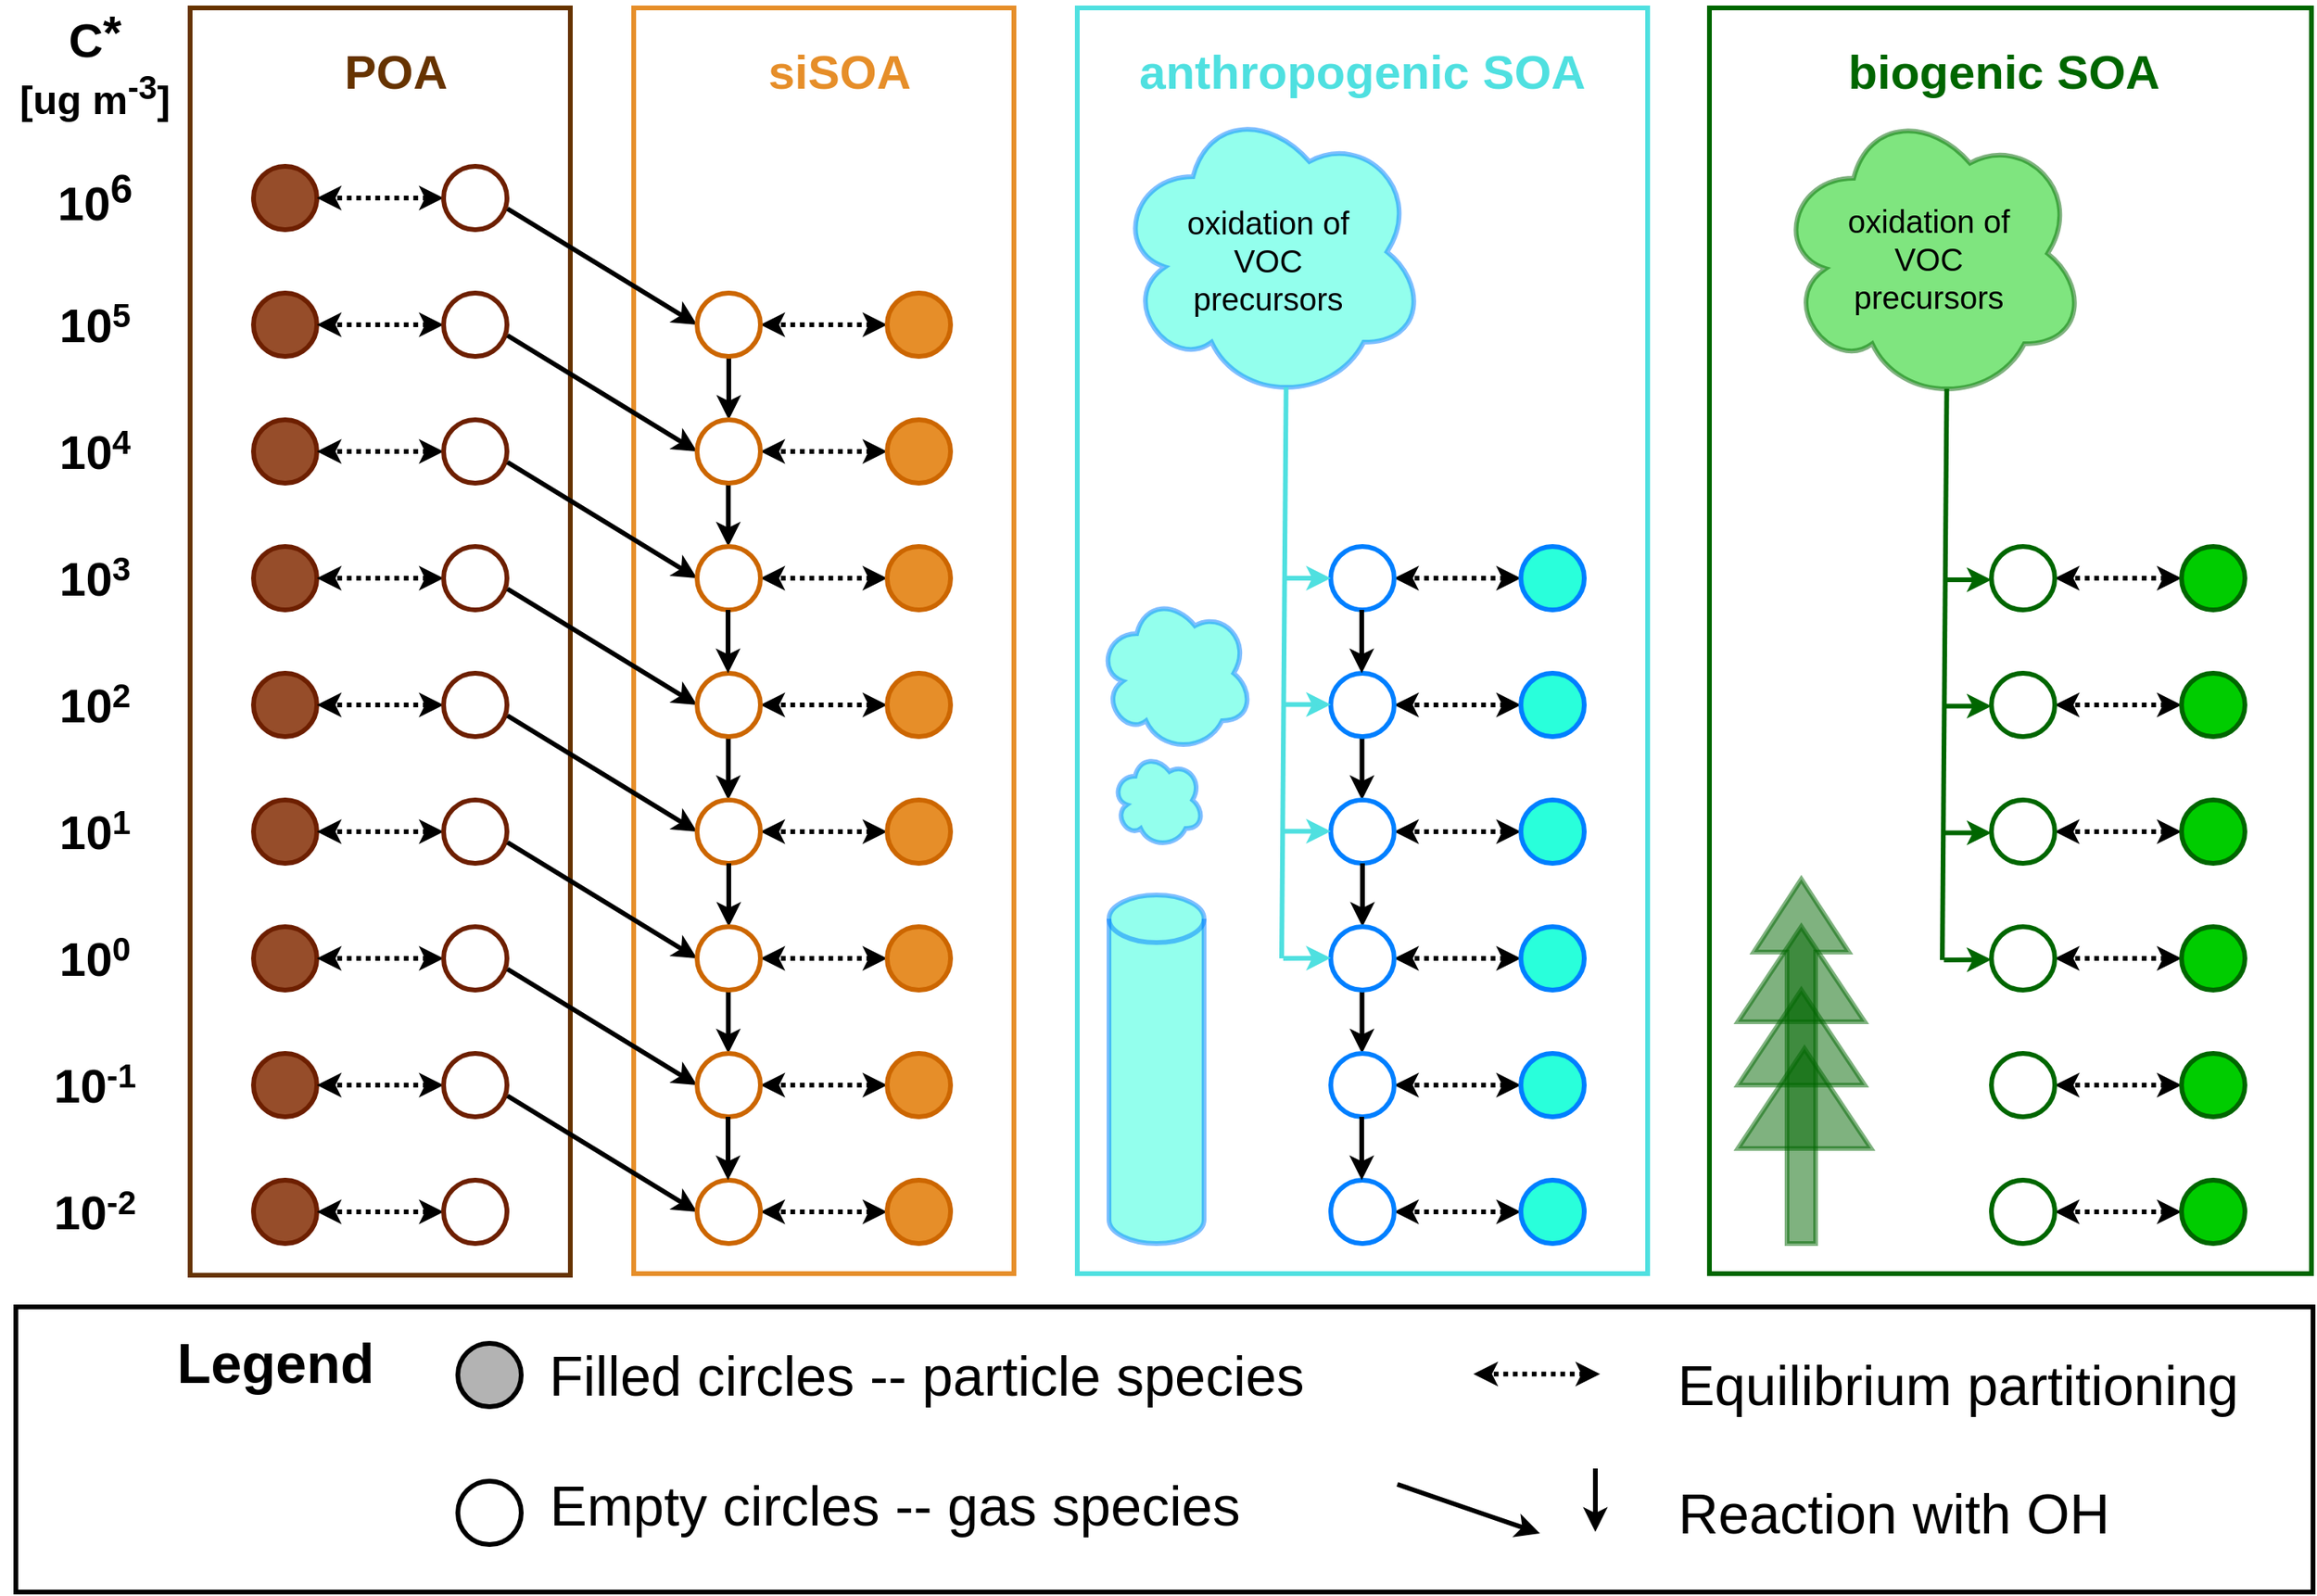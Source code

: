 <mxfile>
    <diagram id="R2lEEEUBdFMjLlhIrx00" name="Page-1">
        <mxGraphModel dx="1385" dy="1113" grid="1" gridSize="10" guides="1" tooltips="1" connect="1" arrows="1" fold="1" page="1" pageScale="1" pageWidth="2000" pageHeight="1500" math="0" shadow="0" extFonts="Permanent Marker^https://fonts.googleapis.com/css?family=Permanent+Marker">
            <root>
                <mxCell id="0"/>
                <mxCell id="1" parent="0"/>
                <mxCell id="E62PyVoubsWn6WVu2slN-176" value="" style="rounded=0;whiteSpace=wrap;html=1;fontFamily=Helvetica;fontSize=30;fontColor=#4FE0E0;strokeColor=#006600;strokeWidth=3;fillColor=none;gradientColor=none;" parent="1" vertex="1">
                    <mxGeometry x="1079" y="20" width="380" height="799" as="geometry"/>
                </mxCell>
                <mxCell id="E62PyVoubsWn6WVu2slN-174" value="" style="rounded=0;whiteSpace=wrap;html=1;fontFamily=Helvetica;fontSize=30;fontColor=#4FE0E0;strokeColor=#4FE0E0;strokeWidth=3;fillColor=none;gradientColor=none;" parent="1" vertex="1">
                    <mxGeometry x="680" y="20" width="360" height="799" as="geometry"/>
                </mxCell>
                <mxCell id="E62PyVoubsWn6WVu2slN-172" value="" style="rounded=0;whiteSpace=wrap;html=1;fontFamily=Helvetica;fontSize=30;fontColor=#4FE0E0;strokeColor=#663300;strokeWidth=3;fillColor=none;gradientColor=none;" parent="1" vertex="1">
                    <mxGeometry x="120" y="20" width="240" height="800" as="geometry"/>
                </mxCell>
                <mxCell id="E62PyVoubsWn6WVu2slN-173" value="" style="rounded=0;whiteSpace=wrap;html=1;fontFamily=Helvetica;fontSize=30;fontColor=#4FE0E0;strokeColor=#E68E29;strokeWidth=3;fillColor=none;gradientColor=none;" parent="1" vertex="1">
                    <mxGeometry x="400" y="20" width="240" height="799" as="geometry"/>
                </mxCell>
                <mxCell id="E62PyVoubsWn6WVu2slN-1" value="" style="ellipse;whiteSpace=wrap;html=1;aspect=fixed;strokeWidth=3;fillColor=#964D2A;fontColor=#ffffff;strokeColor=#6D1F00;" parent="1" vertex="1">
                    <mxGeometry x="160" y="120" width="40" height="40" as="geometry"/>
                </mxCell>
                <mxCell id="E62PyVoubsWn6WVu2slN-3" value="" style="endArrow=classic;startArrow=classic;html=1;rounded=0;dashed=1;dashPattern=1 1;strokeWidth=3;entryX=1;entryY=0.5;entryDx=0;entryDy=0;" parent="1" target="E62PyVoubsWn6WVu2slN-1" edge="1">
                    <mxGeometry width="50" height="50" relative="1" as="geometry">
                        <mxPoint x="280" y="140" as="sourcePoint"/>
                        <mxPoint x="270" y="240" as="targetPoint"/>
                    </mxGeometry>
                </mxCell>
                <mxCell id="E62PyVoubsWn6WVu2slN-4" value="" style="ellipse;whiteSpace=wrap;html=1;aspect=fixed;strokeWidth=3;fillColor=none;fontColor=#ffffff;strokeColor=#6D1F00;" parent="1" vertex="1">
                    <mxGeometry x="280" y="120" width="40" height="40" as="geometry"/>
                </mxCell>
                <mxCell id="E62PyVoubsWn6WVu2slN-9" value="" style="endArrow=classic;startArrow=classic;html=1;rounded=0;dashed=1;dashPattern=1 1;strokeWidth=3;entryX=1;entryY=0.5;entryDx=0;entryDy=0;" parent="1" target="E62PyVoubsWn6WVu2slN-8" edge="1">
                    <mxGeometry width="50" height="50" relative="1" as="geometry">
                        <mxPoint x="560.0" y="220" as="sourcePoint"/>
                        <mxPoint x="550" y="320" as="targetPoint"/>
                    </mxGeometry>
                </mxCell>
                <mxCell id="E62PyVoubsWn6WVu2slN-10" value="" style="ellipse;whiteSpace=wrap;html=1;aspect=fixed;strokeWidth=3;fillColor=#E68E29;fontColor=#000000;strokeColor=#CC6600;" parent="1" vertex="1">
                    <mxGeometry x="560" y="200" width="40" height="40" as="geometry"/>
                </mxCell>
                <mxCell id="E62PyVoubsWn6WVu2slN-11" value="" style="ellipse;whiteSpace=wrap;html=1;aspect=fixed;strokeWidth=3;fillColor=#964D2A;fontColor=#ffffff;strokeColor=#6D1F00;" parent="1" vertex="1">
                    <mxGeometry x="160" y="200" width="40" height="40" as="geometry"/>
                </mxCell>
                <mxCell id="E62PyVoubsWn6WVu2slN-12" value="" style="endArrow=classic;startArrow=classic;html=1;rounded=0;dashed=1;dashPattern=1 1;strokeWidth=3;entryX=1;entryY=0.5;entryDx=0;entryDy=0;" parent="1" target="E62PyVoubsWn6WVu2slN-11" edge="1">
                    <mxGeometry width="50" height="50" relative="1" as="geometry">
                        <mxPoint x="280.0" y="220" as="sourcePoint"/>
                        <mxPoint x="270" y="320" as="targetPoint"/>
                    </mxGeometry>
                </mxCell>
                <mxCell id="E62PyVoubsWn6WVu2slN-13" value="" style="ellipse;whiteSpace=wrap;html=1;aspect=fixed;strokeWidth=3;fillColor=none;fontColor=#ffffff;strokeColor=#6D1F00;" parent="1" vertex="1">
                    <mxGeometry x="280" y="200" width="40" height="40" as="geometry"/>
                </mxCell>
                <mxCell id="E62PyVoubsWn6WVu2slN-14" value="" style="endArrow=classic;html=1;rounded=0;strokeWidth=3;exitX=1.007;exitY=0.668;exitDx=0;exitDy=0;exitPerimeter=0;" parent="1" source="E62PyVoubsWn6WVu2slN-13" edge="1">
                    <mxGeometry width="50" height="50" relative="1" as="geometry">
                        <mxPoint x="460" y="550" as="sourcePoint"/>
                        <mxPoint x="440.0" y="300" as="targetPoint"/>
                    </mxGeometry>
                </mxCell>
                <mxCell id="E62PyVoubsWn6WVu2slN-16" value="" style="endArrow=classic;startArrow=classic;html=1;rounded=0;dashed=1;dashPattern=1 1;strokeWidth=3;entryX=1;entryY=0.5;entryDx=0;entryDy=0;" parent="1" target="E62PyVoubsWn6WVu2slN-15" edge="1">
                    <mxGeometry width="50" height="50" relative="1" as="geometry">
                        <mxPoint x="560" y="300" as="sourcePoint"/>
                        <mxPoint x="550" y="400" as="targetPoint"/>
                    </mxGeometry>
                </mxCell>
                <mxCell id="E62PyVoubsWn6WVu2slN-17" value="" style="ellipse;whiteSpace=wrap;html=1;aspect=fixed;strokeWidth=3;fillColor=#E68E29;fontColor=#000000;strokeColor=#CC6600;" parent="1" vertex="1">
                    <mxGeometry x="560" y="280" width="40" height="40" as="geometry"/>
                </mxCell>
                <mxCell id="E62PyVoubsWn6WVu2slN-18" value="" style="endArrow=classic;html=1;rounded=0;strokeWidth=3;exitX=0.5;exitY=1;exitDx=0;exitDy=0;entryX=0.5;entryY=0;entryDx=0;entryDy=0;" parent="1" source="E62PyVoubsWn6WVu2slN-8" target="E62PyVoubsWn6WVu2slN-15" edge="1">
                    <mxGeometry width="50" height="50" relative="1" as="geometry">
                        <mxPoint x="900" y="250" as="sourcePoint"/>
                        <mxPoint x="950" y="410" as="targetPoint"/>
                    </mxGeometry>
                </mxCell>
                <mxCell id="E62PyVoubsWn6WVu2slN-41" value="" style="ellipse;whiteSpace=wrap;html=1;aspect=fixed;strokeWidth=3;fillColor=#964D2A;fontColor=#ffffff;strokeColor=#6D1F00;" parent="1" vertex="1">
                    <mxGeometry x="160" y="280" width="40" height="40" as="geometry"/>
                </mxCell>
                <mxCell id="E62PyVoubsWn6WVu2slN-42" value="" style="endArrow=classic;startArrow=classic;html=1;rounded=0;dashed=1;dashPattern=1 1;strokeWidth=3;entryX=1;entryY=0.5;entryDx=0;entryDy=0;" parent="1" target="E62PyVoubsWn6WVu2slN-41" edge="1">
                    <mxGeometry width="50" height="50" relative="1" as="geometry">
                        <mxPoint x="280.0" y="300" as="sourcePoint"/>
                        <mxPoint x="270" y="400" as="targetPoint"/>
                    </mxGeometry>
                </mxCell>
                <mxCell id="E62PyVoubsWn6WVu2slN-43" value="" style="ellipse;whiteSpace=wrap;html=1;aspect=fixed;strokeWidth=3;fillColor=none;fontColor=#ffffff;strokeColor=#6D1F00;" parent="1" vertex="1">
                    <mxGeometry x="280" y="280" width="40" height="40" as="geometry"/>
                </mxCell>
                <mxCell id="E62PyVoubsWn6WVu2slN-44" value="" style="endArrow=classic;html=1;rounded=0;strokeWidth=3;exitX=1.007;exitY=0.668;exitDx=0;exitDy=0;exitPerimeter=0;" parent="1" source="E62PyVoubsWn6WVu2slN-43" edge="1">
                    <mxGeometry width="50" height="50" relative="1" as="geometry">
                        <mxPoint x="460" y="630" as="sourcePoint"/>
                        <mxPoint x="440.0" y="380" as="targetPoint"/>
                    </mxGeometry>
                </mxCell>
                <mxCell id="E62PyVoubsWn6WVu2slN-46" value="" style="endArrow=classic;startArrow=classic;html=1;rounded=0;dashed=1;dashPattern=1 1;strokeWidth=3;entryX=1;entryY=0.5;entryDx=0;entryDy=0;" parent="1" target="E62PyVoubsWn6WVu2slN-45" edge="1">
                    <mxGeometry width="50" height="50" relative="1" as="geometry">
                        <mxPoint x="560" y="380" as="sourcePoint"/>
                        <mxPoint x="550" y="480" as="targetPoint"/>
                    </mxGeometry>
                </mxCell>
                <mxCell id="E62PyVoubsWn6WVu2slN-47" value="" style="ellipse;whiteSpace=wrap;html=1;aspect=fixed;strokeWidth=3;fillColor=#E68E29;fontColor=#000000;strokeColor=#CC6600;" parent="1" vertex="1">
                    <mxGeometry x="560" y="360" width="40" height="40" as="geometry"/>
                </mxCell>
                <mxCell id="E62PyVoubsWn6WVu2slN-48" value="" style="endArrow=classic;html=1;rounded=0;strokeWidth=3;exitX=0.5;exitY=1;exitDx=0;exitDy=0;entryX=0.5;entryY=0;entryDx=0;entryDy=0;" parent="1" edge="1">
                    <mxGeometry width="50" height="50" relative="1" as="geometry">
                        <mxPoint x="459.71" y="320" as="sourcePoint"/>
                        <mxPoint x="459.71" y="360" as="targetPoint"/>
                    </mxGeometry>
                </mxCell>
                <mxCell id="E62PyVoubsWn6WVu2slN-5" value="" style="endArrow=classic;html=1;rounded=0;strokeWidth=3;exitX=1.007;exitY=0.668;exitDx=0;exitDy=0;exitPerimeter=0;" parent="1" source="E62PyVoubsWn6WVu2slN-4" edge="1">
                    <mxGeometry width="50" height="50" relative="1" as="geometry">
                        <mxPoint x="460" y="470" as="sourcePoint"/>
                        <mxPoint x="440" y="220" as="targetPoint"/>
                    </mxGeometry>
                </mxCell>
                <mxCell id="E62PyVoubsWn6WVu2slN-8" value="" style="ellipse;whiteSpace=wrap;html=1;aspect=fixed;strokeWidth=3;fillColor=none;fontColor=#000000;strokeColor=#CC6600;" parent="1" vertex="1">
                    <mxGeometry x="440" y="200" width="40" height="40" as="geometry"/>
                </mxCell>
                <mxCell id="E62PyVoubsWn6WVu2slN-15" value="" style="ellipse;whiteSpace=wrap;html=1;aspect=fixed;strokeWidth=3;fillColor=none;fontColor=#000000;strokeColor=#CC6600;" parent="1" vertex="1">
                    <mxGeometry x="440" y="280" width="40" height="40" as="geometry"/>
                </mxCell>
                <mxCell id="E62PyVoubsWn6WVu2slN-45" value="" style="ellipse;whiteSpace=wrap;html=1;aspect=fixed;strokeWidth=3;fillColor=none;fontColor=#000000;strokeColor=#CC6600;" parent="1" vertex="1">
                    <mxGeometry x="440" y="360" width="40" height="40" as="geometry"/>
                </mxCell>
                <mxCell id="E62PyVoubsWn6WVu2slN-49" value="" style="ellipse;whiteSpace=wrap;html=1;aspect=fixed;strokeWidth=3;fillColor=#964D2A;fontColor=#ffffff;strokeColor=#6D1F00;" parent="1" vertex="1">
                    <mxGeometry x="160" y="360" width="40" height="40" as="geometry"/>
                </mxCell>
                <mxCell id="E62PyVoubsWn6WVu2slN-50" value="" style="endArrow=classic;startArrow=classic;html=1;rounded=0;dashed=1;dashPattern=1 1;strokeWidth=3;entryX=1;entryY=0.5;entryDx=0;entryDy=0;" parent="1" target="E62PyVoubsWn6WVu2slN-49" edge="1">
                    <mxGeometry width="50" height="50" relative="1" as="geometry">
                        <mxPoint x="280.0" y="380.0" as="sourcePoint"/>
                        <mxPoint x="270" y="480" as="targetPoint"/>
                    </mxGeometry>
                </mxCell>
                <mxCell id="E62PyVoubsWn6WVu2slN-51" value="" style="ellipse;whiteSpace=wrap;html=1;aspect=fixed;strokeWidth=3;fillColor=none;fontColor=#ffffff;strokeColor=#6D1F00;" parent="1" vertex="1">
                    <mxGeometry x="280" y="360" width="40" height="40" as="geometry"/>
                </mxCell>
                <mxCell id="E62PyVoubsWn6WVu2slN-52" value="" style="endArrow=classic;html=1;rounded=0;strokeWidth=3;exitX=1.007;exitY=0.668;exitDx=0;exitDy=0;exitPerimeter=0;" parent="1" source="E62PyVoubsWn6WVu2slN-51" edge="1">
                    <mxGeometry width="50" height="50" relative="1" as="geometry">
                        <mxPoint x="460" y="710" as="sourcePoint"/>
                        <mxPoint x="440.0" y="460.0" as="targetPoint"/>
                    </mxGeometry>
                </mxCell>
                <mxCell id="E62PyVoubsWn6WVu2slN-53" value="" style="endArrow=classic;startArrow=classic;html=1;rounded=0;dashed=1;dashPattern=1 1;strokeWidth=3;entryX=1;entryY=0.5;entryDx=0;entryDy=0;" parent="1" target="E62PyVoubsWn6WVu2slN-62" edge="1">
                    <mxGeometry width="50" height="50" relative="1" as="geometry">
                        <mxPoint x="560" y="460.0" as="sourcePoint"/>
                        <mxPoint x="550" y="560" as="targetPoint"/>
                    </mxGeometry>
                </mxCell>
                <mxCell id="E62PyVoubsWn6WVu2slN-54" value="" style="ellipse;whiteSpace=wrap;html=1;aspect=fixed;strokeWidth=3;fillColor=#E68E29;fontColor=#000000;strokeColor=#CC6600;" parent="1" vertex="1">
                    <mxGeometry x="560" y="440" width="40" height="40" as="geometry"/>
                </mxCell>
                <mxCell id="E62PyVoubsWn6WVu2slN-55" value="" style="ellipse;whiteSpace=wrap;html=1;aspect=fixed;strokeWidth=3;fillColor=#964D2A;fontColor=#ffffff;strokeColor=#6D1F00;" parent="1" vertex="1">
                    <mxGeometry x="160" y="440" width="40" height="40" as="geometry"/>
                </mxCell>
                <mxCell id="E62PyVoubsWn6WVu2slN-56" value="" style="endArrow=classic;startArrow=classic;html=1;rounded=0;dashed=1;dashPattern=1 1;strokeWidth=3;entryX=1;entryY=0.5;entryDx=0;entryDy=0;" parent="1" target="E62PyVoubsWn6WVu2slN-55" edge="1">
                    <mxGeometry width="50" height="50" relative="1" as="geometry">
                        <mxPoint x="280.0" y="460.0" as="sourcePoint"/>
                        <mxPoint x="270" y="560" as="targetPoint"/>
                    </mxGeometry>
                </mxCell>
                <mxCell id="E62PyVoubsWn6WVu2slN-57" value="" style="ellipse;whiteSpace=wrap;html=1;aspect=fixed;strokeWidth=3;fillColor=none;fontColor=#ffffff;strokeColor=#6D1F00;" parent="1" vertex="1">
                    <mxGeometry x="280" y="440" width="40" height="40" as="geometry"/>
                </mxCell>
                <mxCell id="E62PyVoubsWn6WVu2slN-58" value="" style="endArrow=classic;html=1;rounded=0;strokeWidth=3;exitX=1.007;exitY=0.668;exitDx=0;exitDy=0;exitPerimeter=0;" parent="1" source="E62PyVoubsWn6WVu2slN-57" edge="1">
                    <mxGeometry width="50" height="50" relative="1" as="geometry">
                        <mxPoint x="460" y="790" as="sourcePoint"/>
                        <mxPoint x="440.0" y="540.0" as="targetPoint"/>
                    </mxGeometry>
                </mxCell>
                <mxCell id="E62PyVoubsWn6WVu2slN-59" value="" style="endArrow=classic;startArrow=classic;html=1;rounded=0;dashed=1;dashPattern=1 1;strokeWidth=3;entryX=1;entryY=0.5;entryDx=0;entryDy=0;" parent="1" target="E62PyVoubsWn6WVu2slN-63" edge="1">
                    <mxGeometry width="50" height="50" relative="1" as="geometry">
                        <mxPoint x="560" y="540.0" as="sourcePoint"/>
                        <mxPoint x="550" y="640" as="targetPoint"/>
                    </mxGeometry>
                </mxCell>
                <mxCell id="E62PyVoubsWn6WVu2slN-60" value="" style="ellipse;whiteSpace=wrap;html=1;aspect=fixed;strokeWidth=3;fillColor=#E68E29;fontColor=#000000;strokeColor=#CC6600;" parent="1" vertex="1">
                    <mxGeometry x="560" y="520" width="40" height="40" as="geometry"/>
                </mxCell>
                <mxCell id="E62PyVoubsWn6WVu2slN-61" value="" style="endArrow=classic;html=1;rounded=0;strokeWidth=3;exitX=0.5;exitY=1;exitDx=0;exitDy=0;entryX=0.5;entryY=0;entryDx=0;entryDy=0;" parent="1" edge="1">
                    <mxGeometry width="50" height="50" relative="1" as="geometry">
                        <mxPoint x="459.71" y="480.0" as="sourcePoint"/>
                        <mxPoint x="459.71" y="520.0" as="targetPoint"/>
                    </mxGeometry>
                </mxCell>
                <mxCell id="E62PyVoubsWn6WVu2slN-62" value="" style="ellipse;whiteSpace=wrap;html=1;aspect=fixed;strokeWidth=3;fillColor=none;fontColor=#000000;strokeColor=#CC6600;" parent="1" vertex="1">
                    <mxGeometry x="440" y="440" width="40" height="40" as="geometry"/>
                </mxCell>
                <mxCell id="E62PyVoubsWn6WVu2slN-63" value="" style="ellipse;whiteSpace=wrap;html=1;aspect=fixed;strokeWidth=3;fillColor=none;fontColor=#000000;strokeColor=#CC6600;" parent="1" vertex="1">
                    <mxGeometry x="440" y="520" width="40" height="40" as="geometry"/>
                </mxCell>
                <mxCell id="E62PyVoubsWn6WVu2slN-64" value="" style="endArrow=classic;html=1;rounded=0;strokeWidth=3;exitX=0.5;exitY=1;exitDx=0;exitDy=0;entryX=0.5;entryY=0;entryDx=0;entryDy=0;" parent="1" edge="1">
                    <mxGeometry width="50" height="50" relative="1" as="geometry">
                        <mxPoint x="459.55" y="400" as="sourcePoint"/>
                        <mxPoint x="459.55" y="440" as="targetPoint"/>
                    </mxGeometry>
                </mxCell>
                <mxCell id="E62PyVoubsWn6WVu2slN-65" value="" style="ellipse;whiteSpace=wrap;html=1;aspect=fixed;strokeWidth=3;fillColor=#964D2A;fontColor=#ffffff;strokeColor=#6D1F00;" parent="1" vertex="1">
                    <mxGeometry x="160" y="520" width="40" height="40" as="geometry"/>
                </mxCell>
                <mxCell id="E62PyVoubsWn6WVu2slN-66" value="" style="endArrow=classic;startArrow=classic;html=1;rounded=0;dashed=1;dashPattern=1 1;strokeWidth=3;entryX=1;entryY=0.5;entryDx=0;entryDy=0;" parent="1" target="E62PyVoubsWn6WVu2slN-65" edge="1">
                    <mxGeometry width="50" height="50" relative="1" as="geometry">
                        <mxPoint x="280.0" y="540" as="sourcePoint"/>
                        <mxPoint x="270" y="640" as="targetPoint"/>
                    </mxGeometry>
                </mxCell>
                <mxCell id="E62PyVoubsWn6WVu2slN-67" value="" style="ellipse;whiteSpace=wrap;html=1;aspect=fixed;strokeWidth=3;fillColor=none;fontColor=#ffffff;strokeColor=#6D1F00;" parent="1" vertex="1">
                    <mxGeometry x="280" y="520" width="40" height="40" as="geometry"/>
                </mxCell>
                <mxCell id="E62PyVoubsWn6WVu2slN-68" value="" style="endArrow=classic;html=1;rounded=0;strokeWidth=3;exitX=1.007;exitY=0.668;exitDx=0;exitDy=0;exitPerimeter=0;" parent="1" source="E62PyVoubsWn6WVu2slN-67" edge="1">
                    <mxGeometry width="50" height="50" relative="1" as="geometry">
                        <mxPoint x="460" y="870" as="sourcePoint"/>
                        <mxPoint x="440.0" y="620" as="targetPoint"/>
                    </mxGeometry>
                </mxCell>
                <mxCell id="E62PyVoubsWn6WVu2slN-69" value="" style="endArrow=classic;startArrow=classic;html=1;rounded=0;dashed=1;dashPattern=1 1;strokeWidth=3;entryX=1;entryY=0.5;entryDx=0;entryDy=0;" parent="1" target="E62PyVoubsWn6WVu2slN-79" edge="1">
                    <mxGeometry width="50" height="50" relative="1" as="geometry">
                        <mxPoint x="560" y="620" as="sourcePoint"/>
                        <mxPoint x="550" y="720" as="targetPoint"/>
                    </mxGeometry>
                </mxCell>
                <mxCell id="E62PyVoubsWn6WVu2slN-70" value="" style="ellipse;whiteSpace=wrap;html=1;aspect=fixed;strokeWidth=3;fillColor=#E68E29;fontColor=#000000;strokeColor=#CC6600;" parent="1" vertex="1">
                    <mxGeometry x="560" y="600" width="40" height="40" as="geometry"/>
                </mxCell>
                <mxCell id="E62PyVoubsWn6WVu2slN-71" value="" style="endArrow=classic;html=1;rounded=0;strokeWidth=3;exitX=0.5;exitY=1;exitDx=0;exitDy=0;entryX=0.5;entryY=0;entryDx=0;entryDy=0;" parent="1" target="E62PyVoubsWn6WVu2slN-79" edge="1">
                    <mxGeometry width="50" height="50" relative="1" as="geometry">
                        <mxPoint x="460" y="560" as="sourcePoint"/>
                        <mxPoint x="950" y="730" as="targetPoint"/>
                    </mxGeometry>
                </mxCell>
                <mxCell id="E62PyVoubsWn6WVu2slN-72" value="" style="ellipse;whiteSpace=wrap;html=1;aspect=fixed;strokeWidth=3;fillColor=#964D2A;fontColor=#ffffff;strokeColor=#6D1F00;" parent="1" vertex="1">
                    <mxGeometry x="160" y="600" width="40" height="40" as="geometry"/>
                </mxCell>
                <mxCell id="E62PyVoubsWn6WVu2slN-73" value="" style="endArrow=classic;startArrow=classic;html=1;rounded=0;dashed=1;dashPattern=1 1;strokeWidth=3;entryX=1;entryY=0.5;entryDx=0;entryDy=0;" parent="1" target="E62PyVoubsWn6WVu2slN-72" edge="1">
                    <mxGeometry width="50" height="50" relative="1" as="geometry">
                        <mxPoint x="280.0" y="620" as="sourcePoint"/>
                        <mxPoint x="270" y="720" as="targetPoint"/>
                    </mxGeometry>
                </mxCell>
                <mxCell id="E62PyVoubsWn6WVu2slN-74" value="" style="ellipse;whiteSpace=wrap;html=1;aspect=fixed;strokeWidth=3;fillColor=none;fontColor=#ffffff;strokeColor=#6D1F00;" parent="1" vertex="1">
                    <mxGeometry x="280" y="600" width="40" height="40" as="geometry"/>
                </mxCell>
                <mxCell id="E62PyVoubsWn6WVu2slN-75" value="" style="endArrow=classic;html=1;rounded=0;strokeWidth=3;exitX=1.007;exitY=0.668;exitDx=0;exitDy=0;exitPerimeter=0;" parent="1" source="E62PyVoubsWn6WVu2slN-74" edge="1">
                    <mxGeometry width="50" height="50" relative="1" as="geometry">
                        <mxPoint x="460" y="950" as="sourcePoint"/>
                        <mxPoint x="440.0" y="700" as="targetPoint"/>
                    </mxGeometry>
                </mxCell>
                <mxCell id="E62PyVoubsWn6WVu2slN-76" value="" style="endArrow=classic;startArrow=classic;html=1;rounded=0;dashed=1;dashPattern=1 1;strokeWidth=3;entryX=1;entryY=0.5;entryDx=0;entryDy=0;" parent="1" target="E62PyVoubsWn6WVu2slN-80" edge="1">
                    <mxGeometry width="50" height="50" relative="1" as="geometry">
                        <mxPoint x="560" y="700" as="sourcePoint"/>
                        <mxPoint x="550" y="800" as="targetPoint"/>
                    </mxGeometry>
                </mxCell>
                <mxCell id="E62PyVoubsWn6WVu2slN-77" value="" style="ellipse;whiteSpace=wrap;html=1;aspect=fixed;strokeWidth=3;fillColor=#E68E29;fontColor=#000000;strokeColor=#CC6600;" parent="1" vertex="1">
                    <mxGeometry x="560" y="680" width="40" height="40" as="geometry"/>
                </mxCell>
                <mxCell id="E62PyVoubsWn6WVu2slN-78" value="" style="endArrow=classic;html=1;rounded=0;strokeWidth=3;exitX=0.5;exitY=1;exitDx=0;exitDy=0;entryX=0.5;entryY=0;entryDx=0;entryDy=0;" parent="1" edge="1">
                    <mxGeometry width="50" height="50" relative="1" as="geometry">
                        <mxPoint x="459.71" y="640" as="sourcePoint"/>
                        <mxPoint x="459.71" y="680" as="targetPoint"/>
                    </mxGeometry>
                </mxCell>
                <mxCell id="E62PyVoubsWn6WVu2slN-79" value="" style="ellipse;whiteSpace=wrap;html=1;aspect=fixed;strokeWidth=3;fillColor=none;fontColor=#000000;strokeColor=#CC6600;" parent="1" vertex="1">
                    <mxGeometry x="440" y="600" width="40" height="40" as="geometry"/>
                </mxCell>
                <mxCell id="E62PyVoubsWn6WVu2slN-80" value="" style="ellipse;whiteSpace=wrap;html=1;aspect=fixed;strokeWidth=3;fillColor=none;fontColor=#000000;strokeColor=#CC6600;" parent="1" vertex="1">
                    <mxGeometry x="440" y="680" width="40" height="40" as="geometry"/>
                </mxCell>
                <mxCell id="E62PyVoubsWn6WVu2slN-81" value="" style="ellipse;whiteSpace=wrap;html=1;aspect=fixed;strokeWidth=3;fillColor=#964D2A;fontColor=#ffffff;strokeColor=#6D1F00;" parent="1" vertex="1">
                    <mxGeometry x="160" y="680" width="40" height="40" as="geometry"/>
                </mxCell>
                <mxCell id="E62PyVoubsWn6WVu2slN-82" value="" style="endArrow=classic;startArrow=classic;html=1;rounded=0;dashed=1;dashPattern=1 1;strokeWidth=3;entryX=1;entryY=0.5;entryDx=0;entryDy=0;" parent="1" target="E62PyVoubsWn6WVu2slN-81" edge="1">
                    <mxGeometry width="50" height="50" relative="1" as="geometry">
                        <mxPoint x="280.0" y="700.0" as="sourcePoint"/>
                        <mxPoint x="270" y="800" as="targetPoint"/>
                    </mxGeometry>
                </mxCell>
                <mxCell id="E62PyVoubsWn6WVu2slN-83" value="" style="ellipse;whiteSpace=wrap;html=1;aspect=fixed;strokeWidth=3;fillColor=none;fontColor=#ffffff;strokeColor=#6D1F00;" parent="1" vertex="1">
                    <mxGeometry x="280" y="680" width="40" height="40" as="geometry"/>
                </mxCell>
                <mxCell id="E62PyVoubsWn6WVu2slN-84" value="" style="endArrow=classic;html=1;rounded=0;strokeWidth=3;exitX=1.007;exitY=0.668;exitDx=0;exitDy=0;exitPerimeter=0;" parent="1" source="E62PyVoubsWn6WVu2slN-83" edge="1">
                    <mxGeometry width="50" height="50" relative="1" as="geometry">
                        <mxPoint x="460" y="1030" as="sourcePoint"/>
                        <mxPoint x="440.0" y="780.0" as="targetPoint"/>
                    </mxGeometry>
                </mxCell>
                <mxCell id="E62PyVoubsWn6WVu2slN-85" value="" style="endArrow=classic;startArrow=classic;html=1;rounded=0;dashed=1;dashPattern=1 1;strokeWidth=3;entryX=1;entryY=0.5;entryDx=0;entryDy=0;" parent="1" target="E62PyVoubsWn6WVu2slN-94" edge="1">
                    <mxGeometry width="50" height="50" relative="1" as="geometry">
                        <mxPoint x="560" y="780.0" as="sourcePoint"/>
                        <mxPoint x="550" y="880" as="targetPoint"/>
                    </mxGeometry>
                </mxCell>
                <mxCell id="E62PyVoubsWn6WVu2slN-86" value="" style="ellipse;whiteSpace=wrap;html=1;aspect=fixed;strokeWidth=3;fillColor=#E68E29;fontColor=#000000;strokeColor=#CC6600;" parent="1" vertex="1">
                    <mxGeometry x="560" y="760" width="40" height="40" as="geometry"/>
                </mxCell>
                <mxCell id="E62PyVoubsWn6WVu2slN-87" value="" style="ellipse;whiteSpace=wrap;html=1;aspect=fixed;strokeWidth=3;fillColor=#964D2A;fontColor=#ffffff;strokeColor=#6D1F00;" parent="1" vertex="1">
                    <mxGeometry x="160" y="760" width="40" height="40" as="geometry"/>
                </mxCell>
                <mxCell id="E62PyVoubsWn6WVu2slN-88" value="" style="endArrow=classic;startArrow=classic;html=1;rounded=0;dashed=1;dashPattern=1 1;strokeWidth=3;entryX=1;entryY=0.5;entryDx=0;entryDy=0;" parent="1" target="E62PyVoubsWn6WVu2slN-87" edge="1">
                    <mxGeometry width="50" height="50" relative="1" as="geometry">
                        <mxPoint x="280.0" y="780.0" as="sourcePoint"/>
                        <mxPoint x="270" y="880" as="targetPoint"/>
                    </mxGeometry>
                </mxCell>
                <mxCell id="E62PyVoubsWn6WVu2slN-89" value="" style="ellipse;whiteSpace=wrap;html=1;aspect=fixed;strokeWidth=3;fillColor=none;fontColor=#ffffff;strokeColor=#6D1F00;" parent="1" vertex="1">
                    <mxGeometry x="280" y="760" width="40" height="40" as="geometry"/>
                </mxCell>
                <mxCell id="E62PyVoubsWn6WVu2slN-94" value="" style="ellipse;whiteSpace=wrap;html=1;aspect=fixed;strokeWidth=3;fillColor=none;fontColor=#000000;strokeColor=#CC6600;" parent="1" vertex="1">
                    <mxGeometry x="440" y="760" width="40" height="40" as="geometry"/>
                </mxCell>
                <mxCell id="E62PyVoubsWn6WVu2slN-96" value="" style="endArrow=classic;html=1;rounded=0;strokeWidth=3;exitX=0.5;exitY=1;exitDx=0;exitDy=0;entryX=0.5;entryY=0;entryDx=0;entryDy=0;" parent="1" edge="1">
                    <mxGeometry width="50" height="50" relative="1" as="geometry">
                        <mxPoint x="459.55" y="720" as="sourcePoint"/>
                        <mxPoint x="459.55" y="760" as="targetPoint"/>
                    </mxGeometry>
                </mxCell>
                <mxCell id="E62PyVoubsWn6WVu2slN-97" value="&lt;font style=&quot;font-size: 30px&quot;&gt;&lt;b&gt;10&lt;sup&gt;6&lt;/sup&gt;&lt;/b&gt;&lt;/font&gt;" style="text;html=1;strokeColor=none;fillColor=none;align=center;verticalAlign=middle;whiteSpace=wrap;rounded=0;" parent="1" vertex="1">
                    <mxGeometry x="20" y="100" width="80" height="80" as="geometry"/>
                </mxCell>
                <mxCell id="E62PyVoubsWn6WVu2slN-98" value="&lt;font&gt;&lt;b&gt;&lt;span style=&quot;font-size: 30px&quot;&gt;10&lt;/span&gt;&lt;span style=&quot;font-size: 25px&quot;&gt;&lt;sup&gt;5&lt;/sup&gt;&lt;/span&gt;&lt;/b&gt;&lt;/font&gt;" style="text;html=1;strokeColor=none;fillColor=none;align=center;verticalAlign=middle;whiteSpace=wrap;rounded=0;" parent="1" vertex="1">
                    <mxGeometry x="20" y="180" width="80" height="80" as="geometry"/>
                </mxCell>
                <mxCell id="E62PyVoubsWn6WVu2slN-101" value="&lt;font&gt;&lt;b&gt;&lt;span style=&quot;font-size: 30px&quot;&gt;10&lt;/span&gt;&lt;span style=&quot;font-size: 25px&quot;&gt;&lt;sup&gt;4&lt;/sup&gt;&lt;/span&gt;&lt;/b&gt;&lt;/font&gt;" style="text;html=1;strokeColor=none;fillColor=none;align=center;verticalAlign=middle;whiteSpace=wrap;rounded=0;fontSize=30;fontFamily=Helvetica;" parent="1" vertex="1">
                    <mxGeometry x="20" y="260" width="80" height="80" as="geometry"/>
                </mxCell>
                <mxCell id="E62PyVoubsWn6WVu2slN-103" value="&lt;b&gt;&lt;span style=&quot;font-size: 30px&quot;&gt;C&lt;/span&gt;&lt;sup style=&quot;font-size: 30px&quot;&gt;*&lt;/sup&gt;&lt;br&gt;&lt;span style=&quot;font-size: 25px&quot;&gt;[ug m&lt;sup&gt;-3&lt;/sup&gt;]&lt;/span&gt;&lt;br&gt;&lt;/b&gt;" style="text;html=1;strokeColor=none;fillColor=none;align=center;verticalAlign=middle;whiteSpace=wrap;rounded=0;" parent="1" vertex="1">
                    <mxGeometry y="15" width="120" height="80" as="geometry"/>
                </mxCell>
                <mxCell id="E62PyVoubsWn6WVu2slN-104" value="&lt;b&gt;&lt;span style=&quot;font-size: 30px&quot;&gt;&lt;font color=&quot;#663300&quot;&gt;POA&lt;/font&gt;&lt;/span&gt;&lt;br&gt;&lt;/b&gt;" style="text;html=1;strokeColor=none;fillColor=none;align=center;verticalAlign=middle;whiteSpace=wrap;rounded=0;" parent="1" vertex="1">
                    <mxGeometry x="190" y="20" width="120" height="80" as="geometry"/>
                </mxCell>
                <mxCell id="E62PyVoubsWn6WVu2slN-105" value="&lt;b&gt;&lt;span style=&quot;font-size: 30px&quot;&gt;&lt;font color=&quot;#e68e29&quot;&gt;siSOA&lt;/font&gt;&lt;/span&gt;&lt;br&gt;&lt;/b&gt;" style="text;html=1;strokeColor=none;fillColor=none;align=center;verticalAlign=middle;whiteSpace=wrap;rounded=0;" parent="1" vertex="1">
                    <mxGeometry x="470" y="20" width="120" height="80" as="geometry"/>
                </mxCell>
                <mxCell id="E62PyVoubsWn6WVu2slN-106" value="&lt;font&gt;&lt;b&gt;&lt;span style=&quot;font-size: 30px&quot;&gt;10&lt;/span&gt;&lt;span style=&quot;font-size: 25px&quot;&gt;&lt;sup&gt;3&lt;/sup&gt;&lt;/span&gt;&lt;/b&gt;&lt;/font&gt;" style="text;html=1;strokeColor=none;fillColor=none;align=center;verticalAlign=middle;whiteSpace=wrap;rounded=0;fontSize=30;fontFamily=Helvetica;" parent="1" vertex="1">
                    <mxGeometry x="20" y="340" width="80" height="80" as="geometry"/>
                </mxCell>
                <mxCell id="E62PyVoubsWn6WVu2slN-107" value="&lt;font&gt;&lt;b&gt;&lt;span style=&quot;font-size: 30px&quot;&gt;10&lt;/span&gt;&lt;span style=&quot;font-size: 25px&quot;&gt;&lt;sup&gt;2&lt;/sup&gt;&lt;/span&gt;&lt;/b&gt;&lt;/font&gt;" style="text;html=1;strokeColor=none;fillColor=none;align=center;verticalAlign=middle;whiteSpace=wrap;rounded=0;fontSize=30;fontFamily=Helvetica;" parent="1" vertex="1">
                    <mxGeometry x="20" y="420" width="80" height="80" as="geometry"/>
                </mxCell>
                <mxCell id="E62PyVoubsWn6WVu2slN-108" value="&lt;font&gt;&lt;b&gt;&lt;span style=&quot;font-size: 30px&quot;&gt;10&lt;/span&gt;&lt;span style=&quot;font-size: 25px&quot;&gt;&lt;sup&gt;1&lt;/sup&gt;&lt;/span&gt;&lt;/b&gt;&lt;/font&gt;" style="text;html=1;strokeColor=none;fillColor=none;align=center;verticalAlign=middle;whiteSpace=wrap;rounded=0;fontSize=30;fontFamily=Helvetica;" parent="1" vertex="1">
                    <mxGeometry x="20" y="500" width="80" height="80" as="geometry"/>
                </mxCell>
                <mxCell id="E62PyVoubsWn6WVu2slN-109" value="&lt;font&gt;&lt;b&gt;&lt;span style=&quot;font-size: 30px&quot;&gt;10&lt;/span&gt;&lt;span style=&quot;font-size: 25px&quot;&gt;&lt;sup&gt;0&lt;/sup&gt;&lt;/span&gt;&lt;/b&gt;&lt;/font&gt;" style="text;html=1;strokeColor=none;fillColor=none;align=center;verticalAlign=middle;whiteSpace=wrap;rounded=0;fontSize=30;fontFamily=Helvetica;" parent="1" vertex="1">
                    <mxGeometry x="20" y="580" width="80" height="80" as="geometry"/>
                </mxCell>
                <mxCell id="E62PyVoubsWn6WVu2slN-110" value="&lt;font&gt;&lt;b&gt;&lt;span style=&quot;font-size: 30px&quot;&gt;10&lt;/span&gt;&lt;span style=&quot;font-size: 25px&quot;&gt;&lt;sup&gt;-1&lt;/sup&gt;&lt;/span&gt;&lt;/b&gt;&lt;/font&gt;" style="text;html=1;strokeColor=none;fillColor=none;align=center;verticalAlign=middle;whiteSpace=wrap;rounded=0;fontSize=30;fontFamily=Helvetica;" parent="1" vertex="1">
                    <mxGeometry x="20" y="660" width="80" height="80" as="geometry"/>
                </mxCell>
                <mxCell id="E62PyVoubsWn6WVu2slN-111" value="&lt;font&gt;&lt;b&gt;&lt;span style=&quot;font-size: 30px&quot;&gt;10&lt;/span&gt;&lt;span style=&quot;font-size: 25px&quot;&gt;&lt;sup&gt;-2&lt;/sup&gt;&lt;/span&gt;&lt;/b&gt;&lt;/font&gt;" style="text;html=1;strokeColor=none;fillColor=none;align=center;verticalAlign=middle;whiteSpace=wrap;rounded=0;fontSize=30;fontFamily=Helvetica;" parent="1" vertex="1">
                    <mxGeometry x="20" y="740" width="80" height="80" as="geometry"/>
                </mxCell>
                <mxCell id="E62PyVoubsWn6WVu2slN-112" value="" style="endArrow=classic;startArrow=classic;html=1;rounded=0;dashed=1;dashPattern=1 1;strokeWidth=3;entryX=1;entryY=0.5;entryDx=0;entryDy=0;" parent="1" target="E62PyVoubsWn6WVu2slN-114" edge="1">
                    <mxGeometry width="50" height="50" relative="1" as="geometry">
                        <mxPoint x="960" y="380.0" as="sourcePoint"/>
                        <mxPoint x="950" y="480" as="targetPoint"/>
                    </mxGeometry>
                </mxCell>
                <mxCell id="E62PyVoubsWn6WVu2slN-113" value="" style="ellipse;whiteSpace=wrap;html=1;aspect=fixed;strokeWidth=3;fillColor=#29FFDB;fontColor=#000000;strokeColor=#007FFF;" parent="1" vertex="1">
                    <mxGeometry x="960" y="360" width="40" height="40" as="geometry"/>
                </mxCell>
                <mxCell id="E62PyVoubsWn6WVu2slN-114" value="" style="ellipse;whiteSpace=wrap;html=1;aspect=fixed;strokeWidth=3;fillColor=none;fontColor=#000000;strokeColor=#007FFF;" parent="1" vertex="1">
                    <mxGeometry x="840" y="360" width="40" height="40" as="geometry"/>
                </mxCell>
                <mxCell id="E62PyVoubsWn6WVu2slN-115" value="" style="endArrow=classic;startArrow=classic;html=1;rounded=0;dashed=1;dashPattern=1 1;strokeWidth=3;entryX=1;entryY=0.5;entryDx=0;entryDy=0;" parent="1" target="E62PyVoubsWn6WVu2slN-120" edge="1">
                    <mxGeometry width="50" height="50" relative="1" as="geometry">
                        <mxPoint x="960" y="460" as="sourcePoint"/>
                        <mxPoint x="950" y="560" as="targetPoint"/>
                    </mxGeometry>
                </mxCell>
                <mxCell id="E62PyVoubsWn6WVu2slN-116" value="" style="ellipse;whiteSpace=wrap;html=1;aspect=fixed;strokeWidth=3;fillColor=#29FFDB;fontColor=#000000;strokeColor=#007FFF;" parent="1" vertex="1">
                    <mxGeometry x="960" y="440" width="40" height="40" as="geometry"/>
                </mxCell>
                <mxCell id="E62PyVoubsWn6WVu2slN-117" value="" style="endArrow=classic;startArrow=classic;html=1;rounded=0;dashed=1;dashPattern=1 1;strokeWidth=3;entryX=1;entryY=0.5;entryDx=0;entryDy=0;" parent="1" target="E62PyVoubsWn6WVu2slN-121" edge="1">
                    <mxGeometry width="50" height="50" relative="1" as="geometry">
                        <mxPoint x="960" y="540" as="sourcePoint"/>
                        <mxPoint x="950" y="640" as="targetPoint"/>
                    </mxGeometry>
                </mxCell>
                <mxCell id="E62PyVoubsWn6WVu2slN-118" value="" style="ellipse;whiteSpace=wrap;html=1;aspect=fixed;strokeWidth=3;fillColor=#29FFDB;fontColor=#000000;strokeColor=#007FFF;" parent="1" vertex="1">
                    <mxGeometry x="960" y="520" width="40" height="40" as="geometry"/>
                </mxCell>
                <mxCell id="E62PyVoubsWn6WVu2slN-119" value="" style="endArrow=classic;html=1;rounded=0;strokeWidth=3;exitX=0.5;exitY=1;exitDx=0;exitDy=0;entryX=0.5;entryY=0;entryDx=0;entryDy=0;" parent="1" edge="1">
                    <mxGeometry width="50" height="50" relative="1" as="geometry">
                        <mxPoint x="859.71" y="480" as="sourcePoint"/>
                        <mxPoint x="859.71" y="520" as="targetPoint"/>
                    </mxGeometry>
                </mxCell>
                <mxCell id="E62PyVoubsWn6WVu2slN-120" value="" style="ellipse;whiteSpace=wrap;html=1;aspect=fixed;strokeWidth=3;fillColor=none;fontColor=#000000;strokeColor=#007FFF;" parent="1" vertex="1">
                    <mxGeometry x="840" y="440" width="40" height="40" as="geometry"/>
                </mxCell>
                <mxCell id="E62PyVoubsWn6WVu2slN-121" value="" style="ellipse;whiteSpace=wrap;html=1;aspect=fixed;strokeWidth=3;fillColor=none;fontColor=#000000;strokeColor=#007FFF;" parent="1" vertex="1">
                    <mxGeometry x="840" y="520" width="40" height="40" as="geometry"/>
                </mxCell>
                <mxCell id="E62PyVoubsWn6WVu2slN-122" value="" style="endArrow=classic;html=1;rounded=0;strokeWidth=3;exitX=0.5;exitY=1;exitDx=0;exitDy=0;entryX=0.5;entryY=0;entryDx=0;entryDy=0;" parent="1" edge="1">
                    <mxGeometry width="50" height="50" relative="1" as="geometry">
                        <mxPoint x="859.55" y="400.0" as="sourcePoint"/>
                        <mxPoint x="859.55" y="440.0" as="targetPoint"/>
                    </mxGeometry>
                </mxCell>
                <mxCell id="E62PyVoubsWn6WVu2slN-123" value="" style="endArrow=classic;startArrow=classic;html=1;rounded=0;dashed=1;dashPattern=1 1;strokeWidth=3;entryX=1;entryY=0.5;entryDx=0;entryDy=0;" parent="1" target="E62PyVoubsWn6WVu2slN-129" edge="1">
                    <mxGeometry width="50" height="50" relative="1" as="geometry">
                        <mxPoint x="960" y="620" as="sourcePoint"/>
                        <mxPoint x="950" y="720" as="targetPoint"/>
                    </mxGeometry>
                </mxCell>
                <mxCell id="E62PyVoubsWn6WVu2slN-124" value="" style="ellipse;whiteSpace=wrap;html=1;aspect=fixed;strokeWidth=3;fillColor=#29FFDB;fontColor=#000000;strokeColor=#007FFF;" parent="1" vertex="1">
                    <mxGeometry x="960" y="600" width="40" height="40" as="geometry"/>
                </mxCell>
                <mxCell id="E62PyVoubsWn6WVu2slN-125" value="" style="endArrow=classic;html=1;rounded=0;strokeWidth=3;exitX=0.5;exitY=1;exitDx=0;exitDy=0;entryX=0.5;entryY=0;entryDx=0;entryDy=0;" parent="1" target="E62PyVoubsWn6WVu2slN-129" edge="1">
                    <mxGeometry width="50" height="50" relative="1" as="geometry">
                        <mxPoint x="860" y="560" as="sourcePoint"/>
                        <mxPoint x="1350" y="730" as="targetPoint"/>
                    </mxGeometry>
                </mxCell>
                <mxCell id="E62PyVoubsWn6WVu2slN-126" value="" style="endArrow=classic;startArrow=classic;html=1;rounded=0;dashed=1;dashPattern=1 1;strokeWidth=3;entryX=1;entryY=0.5;entryDx=0;entryDy=0;" parent="1" target="E62PyVoubsWn6WVu2slN-130" edge="1">
                    <mxGeometry width="50" height="50" relative="1" as="geometry">
                        <mxPoint x="960" y="700" as="sourcePoint"/>
                        <mxPoint x="950" y="800" as="targetPoint"/>
                    </mxGeometry>
                </mxCell>
                <mxCell id="E62PyVoubsWn6WVu2slN-127" value="" style="ellipse;whiteSpace=wrap;html=1;aspect=fixed;strokeWidth=3;fillColor=#29FFDB;fontColor=#000000;strokeColor=#007FFF;" parent="1" vertex="1">
                    <mxGeometry x="960" y="680" width="40" height="40" as="geometry"/>
                </mxCell>
                <mxCell id="E62PyVoubsWn6WVu2slN-128" value="" style="endArrow=classic;html=1;rounded=0;strokeWidth=3;exitX=0.5;exitY=1;exitDx=0;exitDy=0;entryX=0.5;entryY=0;entryDx=0;entryDy=0;" parent="1" edge="1">
                    <mxGeometry width="50" height="50" relative="1" as="geometry">
                        <mxPoint x="859.71" y="640" as="sourcePoint"/>
                        <mxPoint x="859.71" y="680" as="targetPoint"/>
                    </mxGeometry>
                </mxCell>
                <mxCell id="E62PyVoubsWn6WVu2slN-129" value="" style="ellipse;whiteSpace=wrap;html=1;aspect=fixed;strokeWidth=3;fillColor=none;fontColor=#000000;strokeColor=#007FFF;" parent="1" vertex="1">
                    <mxGeometry x="840" y="600" width="40" height="40" as="geometry"/>
                </mxCell>
                <mxCell id="E62PyVoubsWn6WVu2slN-130" value="" style="ellipse;whiteSpace=wrap;html=1;aspect=fixed;strokeWidth=3;fillColor=none;fontColor=#000000;strokeColor=#007FFF;" parent="1" vertex="1">
                    <mxGeometry x="840" y="680" width="40" height="40" as="geometry"/>
                </mxCell>
                <mxCell id="E62PyVoubsWn6WVu2slN-131" value="" style="endArrow=classic;startArrow=classic;html=1;rounded=0;dashed=1;dashPattern=1 1;strokeWidth=3;entryX=1;entryY=0.5;entryDx=0;entryDy=0;" parent="1" target="E62PyVoubsWn6WVu2slN-133" edge="1">
                    <mxGeometry width="50" height="50" relative="1" as="geometry">
                        <mxPoint x="960" y="780" as="sourcePoint"/>
                        <mxPoint x="950" y="880" as="targetPoint"/>
                    </mxGeometry>
                </mxCell>
                <mxCell id="E62PyVoubsWn6WVu2slN-132" value="" style="ellipse;whiteSpace=wrap;html=1;aspect=fixed;strokeWidth=3;fillColor=#29FFDB;fontColor=#000000;strokeColor=#007FFF;" parent="1" vertex="1">
                    <mxGeometry x="960" y="760" width="40" height="40" as="geometry"/>
                </mxCell>
                <mxCell id="E62PyVoubsWn6WVu2slN-133" value="" style="ellipse;whiteSpace=wrap;html=1;aspect=fixed;strokeWidth=3;fillColor=none;fontColor=#000000;strokeColor=#007FFF;" parent="1" vertex="1">
                    <mxGeometry x="840" y="760" width="40" height="40" as="geometry"/>
                </mxCell>
                <mxCell id="E62PyVoubsWn6WVu2slN-134" value="" style="endArrow=classic;html=1;rounded=0;strokeWidth=3;exitX=0.5;exitY=1;exitDx=0;exitDy=0;entryX=0.5;entryY=0;entryDx=0;entryDy=0;" parent="1" edge="1">
                    <mxGeometry width="50" height="50" relative="1" as="geometry">
                        <mxPoint x="859.55" y="720" as="sourcePoint"/>
                        <mxPoint x="859.55" y="760" as="targetPoint"/>
                    </mxGeometry>
                </mxCell>
                <mxCell id="E62PyVoubsWn6WVu2slN-136" value="&lt;b&gt;&lt;span style=&quot;font-size: 30px&quot;&gt;&lt;font color=&quot;#4fe0e0&quot;&gt;anthropogenic SOA&lt;/font&gt;&lt;/span&gt;&lt;br&gt;&lt;/b&gt;" style="text;html=1;strokeColor=none;fillColor=none;align=center;verticalAlign=middle;whiteSpace=wrap;rounded=0;" parent="1" vertex="1">
                    <mxGeometry x="700" y="20" width="320" height="80" as="geometry"/>
                </mxCell>
                <mxCell id="E62PyVoubsWn6WVu2slN-137" value="" style="shape=cylinder3;whiteSpace=wrap;html=1;boundedLbl=1;backgroundOutline=1;size=15;fontFamily=Helvetica;fontSize=30;fontColor=#E68E29;strokeColor=#007FFF;strokeWidth=3;fillColor=#29FFDB;gradientColor=none;opacity=50;" parent="1" vertex="1">
                    <mxGeometry x="700" y="580" width="60" height="220" as="geometry"/>
                </mxCell>
                <mxCell id="E62PyVoubsWn6WVu2slN-140" value="" style="endArrow=classic;startArrow=classic;html=1;rounded=0;dashed=1;dashPattern=1 1;strokeWidth=3;entryX=1;entryY=0.5;entryDx=0;entryDy=0;" parent="1" target="E62PyVoubsWn6WVu2slN-142" edge="1">
                    <mxGeometry width="50" height="50" relative="1" as="geometry">
                        <mxPoint x="1377" y="380.0" as="sourcePoint"/>
                        <mxPoint x="1367" y="480" as="targetPoint"/>
                    </mxGeometry>
                </mxCell>
                <mxCell id="E62PyVoubsWn6WVu2slN-141" value="" style="ellipse;whiteSpace=wrap;html=1;aspect=fixed;strokeWidth=3;fillColor=#00CC00;fontColor=#000000;strokeColor=#006600;" parent="1" vertex="1">
                    <mxGeometry x="1377" y="360" width="40" height="40" as="geometry"/>
                </mxCell>
                <mxCell id="E62PyVoubsWn6WVu2slN-142" value="" style="ellipse;whiteSpace=wrap;html=1;aspect=fixed;strokeWidth=3;fillColor=none;fontColor=#000000;strokeColor=#006600;" parent="1" vertex="1">
                    <mxGeometry x="1257" y="360" width="40" height="40" as="geometry"/>
                </mxCell>
                <mxCell id="E62PyVoubsWn6WVu2slN-143" value="" style="endArrow=classic;startArrow=classic;html=1;rounded=0;dashed=1;dashPattern=1 1;strokeWidth=3;entryX=1;entryY=0.5;entryDx=0;entryDy=0;" parent="1" target="E62PyVoubsWn6WVu2slN-148" edge="1">
                    <mxGeometry width="50" height="50" relative="1" as="geometry">
                        <mxPoint x="1377" y="460" as="sourcePoint"/>
                        <mxPoint x="1367" y="560" as="targetPoint"/>
                    </mxGeometry>
                </mxCell>
                <mxCell id="E62PyVoubsWn6WVu2slN-144" value="" style="ellipse;whiteSpace=wrap;html=1;aspect=fixed;strokeWidth=3;fillColor=#00CC00;fontColor=#000000;strokeColor=#006600;" parent="1" vertex="1">
                    <mxGeometry x="1377" y="440" width="40" height="40" as="geometry"/>
                </mxCell>
                <mxCell id="E62PyVoubsWn6WVu2slN-145" value="" style="endArrow=classic;startArrow=classic;html=1;rounded=0;dashed=1;dashPattern=1 1;strokeWidth=3;entryX=1;entryY=0.5;entryDx=0;entryDy=0;" parent="1" target="E62PyVoubsWn6WVu2slN-149" edge="1">
                    <mxGeometry width="50" height="50" relative="1" as="geometry">
                        <mxPoint x="1377" y="540" as="sourcePoint"/>
                        <mxPoint x="1367" y="640" as="targetPoint"/>
                    </mxGeometry>
                </mxCell>
                <mxCell id="E62PyVoubsWn6WVu2slN-146" value="" style="ellipse;whiteSpace=wrap;html=1;aspect=fixed;strokeWidth=3;fillColor=#00CC00;fontColor=#000000;strokeColor=#006600;" parent="1" vertex="1">
                    <mxGeometry x="1377" y="520" width="40" height="40" as="geometry"/>
                </mxCell>
                <mxCell id="E62PyVoubsWn6WVu2slN-148" value="" style="ellipse;whiteSpace=wrap;html=1;aspect=fixed;strokeWidth=3;fillColor=none;fontColor=#000000;strokeColor=#006600;" parent="1" vertex="1">
                    <mxGeometry x="1257" y="440" width="40" height="40" as="geometry"/>
                </mxCell>
                <mxCell id="E62PyVoubsWn6WVu2slN-149" value="" style="ellipse;whiteSpace=wrap;html=1;aspect=fixed;strokeWidth=3;fillColor=none;fontColor=#000000;strokeColor=#006600;" parent="1" vertex="1">
                    <mxGeometry x="1257" y="520" width="40" height="40" as="geometry"/>
                </mxCell>
                <mxCell id="E62PyVoubsWn6WVu2slN-151" value="" style="endArrow=classic;startArrow=classic;html=1;rounded=0;dashed=1;dashPattern=1 1;strokeWidth=3;entryX=1;entryY=0.5;entryDx=0;entryDy=0;" parent="1" target="E62PyVoubsWn6WVu2slN-157" edge="1">
                    <mxGeometry width="50" height="50" relative="1" as="geometry">
                        <mxPoint x="1377" y="620" as="sourcePoint"/>
                        <mxPoint x="1367" y="720" as="targetPoint"/>
                    </mxGeometry>
                </mxCell>
                <mxCell id="E62PyVoubsWn6WVu2slN-152" value="" style="ellipse;whiteSpace=wrap;html=1;aspect=fixed;strokeWidth=3;fillColor=#00CC00;fontColor=#000000;strokeColor=#006600;" parent="1" vertex="1">
                    <mxGeometry x="1377" y="600" width="40" height="40" as="geometry"/>
                </mxCell>
                <mxCell id="E62PyVoubsWn6WVu2slN-154" value="" style="endArrow=classic;startArrow=classic;html=1;rounded=0;dashed=1;dashPattern=1 1;strokeWidth=3;entryX=1;entryY=0.5;entryDx=0;entryDy=0;" parent="1" target="E62PyVoubsWn6WVu2slN-158" edge="1">
                    <mxGeometry width="50" height="50" relative="1" as="geometry">
                        <mxPoint x="1377" y="700" as="sourcePoint"/>
                        <mxPoint x="1367" y="800" as="targetPoint"/>
                    </mxGeometry>
                </mxCell>
                <mxCell id="E62PyVoubsWn6WVu2slN-155" value="" style="ellipse;whiteSpace=wrap;html=1;aspect=fixed;strokeWidth=3;fillColor=#00CC00;fontColor=#000000;strokeColor=#006600;" parent="1" vertex="1">
                    <mxGeometry x="1377" y="680" width="40" height="40" as="geometry"/>
                </mxCell>
                <mxCell id="E62PyVoubsWn6WVu2slN-157" value="" style="ellipse;whiteSpace=wrap;html=1;aspect=fixed;strokeWidth=3;fillColor=none;fontColor=#000000;strokeColor=#006600;" parent="1" vertex="1">
                    <mxGeometry x="1257" y="600" width="40" height="40" as="geometry"/>
                </mxCell>
                <mxCell id="E62PyVoubsWn6WVu2slN-158" value="" style="ellipse;whiteSpace=wrap;html=1;aspect=fixed;strokeWidth=3;fillColor=none;fontColor=#000000;strokeColor=#006600;" parent="1" vertex="1">
                    <mxGeometry x="1257" y="680" width="40" height="40" as="geometry"/>
                </mxCell>
                <mxCell id="E62PyVoubsWn6WVu2slN-159" value="" style="endArrow=classic;startArrow=classic;html=1;rounded=0;dashed=1;dashPattern=1 1;strokeWidth=3;entryX=1;entryY=0.5;entryDx=0;entryDy=0;" parent="1" target="E62PyVoubsWn6WVu2slN-161" edge="1">
                    <mxGeometry width="50" height="50" relative="1" as="geometry">
                        <mxPoint x="1377" y="780" as="sourcePoint"/>
                        <mxPoint x="1367" y="880" as="targetPoint"/>
                    </mxGeometry>
                </mxCell>
                <mxCell id="E62PyVoubsWn6WVu2slN-160" value="" style="ellipse;whiteSpace=wrap;html=1;aspect=fixed;strokeWidth=3;fillColor=#00CC00;fontColor=#000000;strokeColor=#006600;" parent="1" vertex="1">
                    <mxGeometry x="1377" y="760" width="40" height="40" as="geometry"/>
                </mxCell>
                <mxCell id="E62PyVoubsWn6WVu2slN-161" value="" style="ellipse;whiteSpace=wrap;html=1;aspect=fixed;strokeWidth=3;fillColor=none;fontColor=#000000;strokeColor=#006600;" parent="1" vertex="1">
                    <mxGeometry x="1257" y="760" width="40" height="40" as="geometry"/>
                </mxCell>
                <mxCell id="E62PyVoubsWn6WVu2slN-165" value="" style="shape=singleArrow;direction=north;whiteSpace=wrap;html=1;fontFamily=Helvetica;fontSize=30;fontColor=#39BFA4;strokeColor=#006600;strokeWidth=3;fillColor=#006600;gradientColor=none;opacity=50;" parent="1" vertex="1">
                    <mxGeometry x="1107" y="570" width="60" height="230" as="geometry"/>
                </mxCell>
                <mxCell id="E62PyVoubsWn6WVu2slN-166" value="" style="triangle;whiteSpace=wrap;html=1;fontFamily=Helvetica;fontSize=30;fontColor=#39BFA4;strokeColor=#006600;strokeWidth=3;fillColor=#006600;gradientColor=none;rotation=-90;opacity=50;" parent="1" vertex="1">
                    <mxGeometry x="1107" y="590" width="60" height="80" as="geometry"/>
                </mxCell>
                <mxCell id="E62PyVoubsWn6WVu2slN-167" value="" style="triangle;whiteSpace=wrap;html=1;fontFamily=Helvetica;fontSize=30;fontColor=#39BFA4;strokeColor=#006600;strokeWidth=3;fillColor=#006600;gradientColor=none;rotation=-90;opacity=50;" parent="1" vertex="1">
                    <mxGeometry x="1107" y="630" width="60" height="80" as="geometry"/>
                </mxCell>
                <mxCell id="E62PyVoubsWn6WVu2slN-168" value="" style="triangle;whiteSpace=wrap;html=1;fontFamily=Helvetica;fontSize=30;fontColor=#39BFA4;strokeColor=#006600;strokeWidth=3;fillColor=#006600;gradientColor=none;rotation=-90;opacity=50;" parent="1" vertex="1">
                    <mxGeometry x="1107.5" y="666.5" width="63" height="84" as="geometry"/>
                </mxCell>
                <mxCell id="E62PyVoubsWn6WVu2slN-170" value="&lt;b&gt;&lt;span style=&quot;font-size: 30px&quot;&gt;&lt;font color=&quot;#006600&quot;&gt;biogenic SOA&lt;/font&gt;&lt;/span&gt;&lt;br&gt;&lt;/b&gt;" style="text;html=1;strokeColor=none;fillColor=none;align=center;verticalAlign=middle;whiteSpace=wrap;rounded=0;" parent="1" vertex="1">
                    <mxGeometry x="1150" y="20" width="230" height="80" as="geometry"/>
                </mxCell>
                <mxCell id="E62PyVoubsWn6WVu2slN-177" value="" style="ellipse;shape=cloud;whiteSpace=wrap;html=1;fontFamily=Helvetica;fontSize=30;fontColor=#E68E29;strokeColor=#007FFF;strokeWidth=3;fillColor=#29FFDB;gradientColor=none;opacity=50;" parent="1" vertex="1">
                    <mxGeometry x="704" y="79" width="196" height="190" as="geometry"/>
                </mxCell>
                <mxCell id="E62PyVoubsWn6WVu2slN-178" value="" style="ellipse;shape=cloud;whiteSpace=wrap;html=1;fontFamily=Helvetica;fontSize=30;fontColor=#E68E29;strokeColor=#007FFF;strokeWidth=3;fillColor=#29FFDB;gradientColor=none;opacity=50;" parent="1" vertex="1">
                    <mxGeometry x="702" y="490" width="58" height="60" as="geometry"/>
                </mxCell>
                <mxCell id="E62PyVoubsWn6WVu2slN-179" value="" style="ellipse;shape=cloud;whiteSpace=wrap;html=1;fontFamily=Helvetica;fontSize=30;fontColor=#E68E29;strokeColor=#007FFF;strokeWidth=3;fillColor=#29FFDB;gradientColor=none;opacity=50;" parent="1" vertex="1">
                    <mxGeometry x="693" y="390" width="98" height="100" as="geometry"/>
                </mxCell>
                <mxCell id="E62PyVoubsWn6WVu2slN-181" value="" style="rounded=0;whiteSpace=wrap;html=1;fontFamily=Helvetica;fontSize=30;fontColor=#4FE0E0;strokeColor=#000000;strokeWidth=3;fillColor=none;gradientColor=none;" parent="1" vertex="1">
                    <mxGeometry x="10" y="840" width="1450" height="180" as="geometry"/>
                </mxCell>
                <mxCell id="E62PyVoubsWn6WVu2slN-182" value="&lt;font color=&quot;#000000&quot; size=&quot;1&quot;&gt;&lt;b style=&quot;font-size: 35px&quot;&gt;Legend&lt;/b&gt;&lt;/font&gt;" style="text;html=1;strokeColor=none;fillColor=none;align=center;verticalAlign=middle;whiteSpace=wrap;rounded=0;fontFamily=Helvetica;fontSize=30;fontColor=#4FE0E0;" parent="1" vertex="1">
                    <mxGeometry x="99" y="850" width="150" height="50" as="geometry"/>
                </mxCell>
                <mxCell id="E62PyVoubsWn6WVu2slN-184" value="" style="ellipse;whiteSpace=wrap;html=1;aspect=fixed;strokeWidth=3;fillColor=#B3B3B3;fontColor=#ffffff;strokeColor=#000000;" parent="1" vertex="1">
                    <mxGeometry x="289" y="863" width="40" height="40" as="geometry"/>
                </mxCell>
                <mxCell id="E62PyVoubsWn6WVu2slN-185" value="" style="ellipse;whiteSpace=wrap;html=1;aspect=fixed;strokeWidth=3;fillColor=none;fontColor=#ffffff;strokeColor=#000000;" parent="1" vertex="1">
                    <mxGeometry x="289" y="950" width="40" height="40" as="geometry"/>
                </mxCell>
                <mxCell id="E62PyVoubsWn6WVu2slN-187" value="Filled circles -- particle species" style="text;html=1;strokeColor=none;fillColor=none;align=center;verticalAlign=middle;whiteSpace=wrap;rounded=0;fontFamily=Helvetica;fontSize=35;fontColor=#000000;" parent="1" vertex="1">
                    <mxGeometry x="325" y="868" width="520" height="30" as="geometry"/>
                </mxCell>
                <mxCell id="E62PyVoubsWn6WVu2slN-188" value="Empty circles -- gas species" style="text;html=1;strokeColor=none;fillColor=none;align=center;verticalAlign=middle;whiteSpace=wrap;rounded=0;fontFamily=Helvetica;fontSize=35;fontColor=#000000;" parent="1" vertex="1">
                    <mxGeometry x="315" y="950" width="500" height="30" as="geometry"/>
                </mxCell>
                <mxCell id="E62PyVoubsWn6WVu2slN-189" value="" style="endArrow=classic;startArrow=classic;html=1;rounded=0;dashed=1;dashPattern=1 1;strokeWidth=3;entryX=1;entryY=0.5;entryDx=0;entryDy=0;" parent="1" edge="1">
                    <mxGeometry width="50" height="50" relative="1" as="geometry">
                        <mxPoint x="1010" y="882.37" as="sourcePoint"/>
                        <mxPoint x="930.0" y="882.37" as="targetPoint"/>
                    </mxGeometry>
                </mxCell>
                <mxCell id="E62PyVoubsWn6WVu2slN-193" value="" style="endArrow=classic;html=1;rounded=0;strokeWidth=3;exitX=0.5;exitY=1;exitDx=0;exitDy=0;entryX=0.5;entryY=0;entryDx=0;entryDy=0;" parent="1" edge="1">
                    <mxGeometry width="50" height="50" relative="1" as="geometry">
                        <mxPoint x="1007" y="942" as="sourcePoint"/>
                        <mxPoint x="1007" y="982" as="targetPoint"/>
                    </mxGeometry>
                </mxCell>
                <mxCell id="E62PyVoubsWn6WVu2slN-199" value="" style="endArrow=classic;html=1;rounded=0;strokeWidth=3;" parent="1" edge="1">
                    <mxGeometry width="50" height="50" relative="1" as="geometry">
                        <mxPoint x="882" y="952" as="sourcePoint"/>
                        <mxPoint x="972" y="983" as="targetPoint"/>
                        <Array as="points">
                            <mxPoint x="940" y="972"/>
                        </Array>
                    </mxGeometry>
                </mxCell>
                <mxCell id="E62PyVoubsWn6WVu2slN-201" value="Equilibrium partitioning" style="text;html=1;strokeColor=none;fillColor=none;align=center;verticalAlign=middle;whiteSpace=wrap;rounded=0;fontFamily=Helvetica;fontSize=35;fontColor=#000000;" parent="1" vertex="1">
                    <mxGeometry x="1046" y="874" width="380" height="30" as="geometry"/>
                </mxCell>
                <mxCell id="E62PyVoubsWn6WVu2slN-202" value="Reaction with OH" style="text;html=1;strokeColor=none;fillColor=none;align=center;verticalAlign=middle;whiteSpace=wrap;rounded=0;fontFamily=Helvetica;fontSize=35;fontColor=#000000;" parent="1" vertex="1">
                    <mxGeometry x="1049" y="955" width="293" height="30" as="geometry"/>
                </mxCell>
                <mxCell id="E62PyVoubsWn6WVu2slN-210" value="" style="endArrow=none;html=1;rounded=0;fontFamily=Helvetica;fontSize=35;fontColor=#000000;strokeWidth=3;entryX=0.55;entryY=0.95;entryDx=0;entryDy=0;entryPerimeter=0;strokeColor=#4FE0E0;" parent="1" target="E62PyVoubsWn6WVu2slN-177" edge="1">
                    <mxGeometry width="50" height="50" relative="1" as="geometry">
                        <mxPoint x="809" y="620" as="sourcePoint"/>
                        <mxPoint x="800" y="330" as="targetPoint"/>
                    </mxGeometry>
                </mxCell>
                <mxCell id="E62PyVoubsWn6WVu2slN-211" value="" style="endArrow=classic;html=1;rounded=0;fontFamily=Helvetica;fontSize=35;fontColor=#000000;strokeColor=#4FE0E0;strokeWidth=3;entryX=0;entryY=0.5;entryDx=0;entryDy=0;" parent="1" target="E62PyVoubsWn6WVu2slN-114" edge="1">
                    <mxGeometry width="50" height="50" relative="1" as="geometry">
                        <mxPoint x="810" y="380" as="sourcePoint"/>
                        <mxPoint x="940" y="450" as="targetPoint"/>
                    </mxGeometry>
                </mxCell>
                <mxCell id="E62PyVoubsWn6WVu2slN-212" value="" style="endArrow=classic;html=1;rounded=0;fontFamily=Helvetica;fontSize=35;fontColor=#000000;strokeColor=#4FE0E0;strokeWidth=3;entryX=0;entryY=0.5;entryDx=0;entryDy=0;" parent="1" edge="1">
                    <mxGeometry width="50" height="50" relative="1" as="geometry">
                        <mxPoint x="810" y="459.74" as="sourcePoint"/>
                        <mxPoint x="840.0" y="459.74" as="targetPoint"/>
                    </mxGeometry>
                </mxCell>
                <mxCell id="E62PyVoubsWn6WVu2slN-213" value="" style="endArrow=classic;html=1;rounded=0;fontFamily=Helvetica;fontSize=35;fontColor=#000000;strokeColor=#4FE0E0;strokeWidth=3;entryX=0;entryY=0.5;entryDx=0;entryDy=0;" parent="1" edge="1">
                    <mxGeometry width="50" height="50" relative="1" as="geometry">
                        <mxPoint x="810" y="539.74" as="sourcePoint"/>
                        <mxPoint x="840.0" y="539.74" as="targetPoint"/>
                    </mxGeometry>
                </mxCell>
                <mxCell id="E62PyVoubsWn6WVu2slN-214" value="" style="endArrow=classic;html=1;rounded=0;fontFamily=Helvetica;fontSize=35;fontColor=#000000;strokeColor=#4FE0E0;strokeWidth=3;entryX=0;entryY=0.5;entryDx=0;entryDy=0;" parent="1" edge="1">
                    <mxGeometry width="50" height="50" relative="1" as="geometry">
                        <mxPoint x="810" y="620" as="sourcePoint"/>
                        <mxPoint x="840.0" y="619.74" as="targetPoint"/>
                    </mxGeometry>
                </mxCell>
                <mxCell id="E62PyVoubsWn6WVu2slN-215" value="oxidation of VOC precursors" style="text;html=1;strokeColor=none;fillColor=none;align=center;verticalAlign=middle;whiteSpace=wrap;rounded=0;fontFamily=Helvetica;fontSize=20;fontColor=#000000;" parent="1" vertex="1">
                    <mxGeometry x="731" y="134" width="139" height="90" as="geometry"/>
                </mxCell>
                <mxCell id="E62PyVoubsWn6WVu2slN-216" value="" style="ellipse;shape=cloud;whiteSpace=wrap;html=1;fontFamily=Helvetica;fontSize=30;fontColor=#E68E29;strokeColor=#006600;strokeWidth=3;fillColor=#00CC00;gradientColor=none;opacity=50;" parent="1" vertex="1">
                    <mxGeometry x="1121" y="80" width="196" height="190" as="geometry"/>
                </mxCell>
                <mxCell id="E62PyVoubsWn6WVu2slN-217" value="" style="endArrow=none;html=1;rounded=0;fontFamily=Helvetica;fontSize=35;fontColor=#000000;strokeWidth=3;entryX=0.55;entryY=0.95;entryDx=0;entryDy=0;entryPerimeter=0;strokeColor=#006600;" parent="1" target="E62PyVoubsWn6WVu2slN-216" edge="1">
                    <mxGeometry width="50" height="50" relative="1" as="geometry">
                        <mxPoint x="1226" y="621" as="sourcePoint"/>
                        <mxPoint x="1217" y="331" as="targetPoint"/>
                    </mxGeometry>
                </mxCell>
                <mxCell id="E62PyVoubsWn6WVu2slN-218" value="" style="endArrow=classic;html=1;rounded=0;fontFamily=Helvetica;fontSize=35;fontColor=#000000;strokeColor=#006600;strokeWidth=3;entryX=0;entryY=0.5;entryDx=0;entryDy=0;" parent="1" edge="1">
                    <mxGeometry width="50" height="50" relative="1" as="geometry">
                        <mxPoint x="1227" y="381" as="sourcePoint"/>
                        <mxPoint x="1257" y="381" as="targetPoint"/>
                    </mxGeometry>
                </mxCell>
                <mxCell id="E62PyVoubsWn6WVu2slN-219" value="" style="endArrow=classic;html=1;rounded=0;fontFamily=Helvetica;fontSize=35;fontColor=#000000;strokeColor=#006600;strokeWidth=3;entryX=0;entryY=0.5;entryDx=0;entryDy=0;" parent="1" edge="1">
                    <mxGeometry width="50" height="50" relative="1" as="geometry">
                        <mxPoint x="1227" y="460.74" as="sourcePoint"/>
                        <mxPoint x="1257" y="460.74" as="targetPoint"/>
                    </mxGeometry>
                </mxCell>
                <mxCell id="E62PyVoubsWn6WVu2slN-220" value="" style="endArrow=classic;html=1;rounded=0;fontFamily=Helvetica;fontSize=35;fontColor=#000000;strokeColor=#006600;strokeWidth=3;entryX=0;entryY=0.5;entryDx=0;entryDy=0;" parent="1" edge="1">
                    <mxGeometry width="50" height="50" relative="1" as="geometry">
                        <mxPoint x="1227" y="540.74" as="sourcePoint"/>
                        <mxPoint x="1257" y="540.74" as="targetPoint"/>
                    </mxGeometry>
                </mxCell>
                <mxCell id="E62PyVoubsWn6WVu2slN-221" value="" style="endArrow=classic;html=1;rounded=0;fontFamily=Helvetica;fontSize=35;fontColor=#000000;strokeColor=#006600;strokeWidth=3;entryX=0;entryY=0.5;entryDx=0;entryDy=0;" parent="1" edge="1">
                    <mxGeometry width="50" height="50" relative="1" as="geometry">
                        <mxPoint x="1227" y="621" as="sourcePoint"/>
                        <mxPoint x="1257" y="620.74" as="targetPoint"/>
                    </mxGeometry>
                </mxCell>
                <mxCell id="E62PyVoubsWn6WVu2slN-222" value="oxidation of VOC precursors" style="text;html=1;strokeColor=none;fillColor=none;align=center;verticalAlign=middle;whiteSpace=wrap;rounded=0;fontFamily=Helvetica;fontSize=20;fontColor=#000000;" parent="1" vertex="1">
                    <mxGeometry x="1148" y="135" width="139" height="85" as="geometry"/>
                </mxCell>
            </root>
        </mxGraphModel>
    </diagram>
</mxfile>